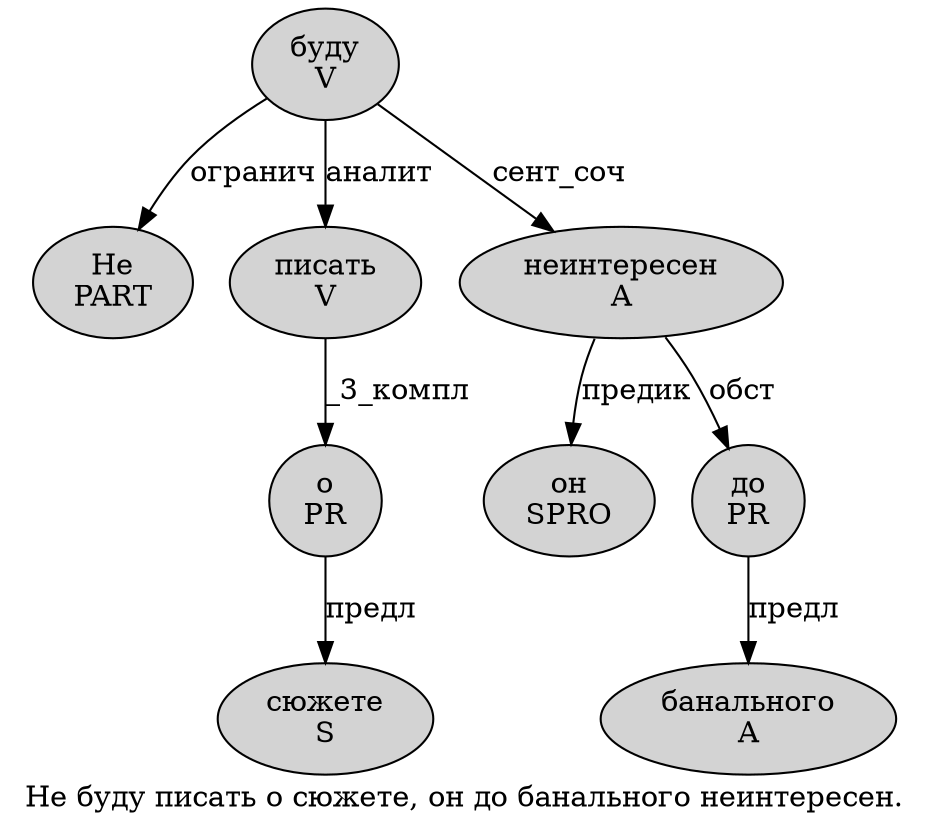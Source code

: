 digraph SENTENCE_4838 {
	graph [label="Не буду писать о сюжете, он до банального неинтересен."]
	node [style=filled]
		0 [label="Не
PART" color="" fillcolor=lightgray penwidth=1 shape=ellipse]
		1 [label="буду
V" color="" fillcolor=lightgray penwidth=1 shape=ellipse]
		2 [label="писать
V" color="" fillcolor=lightgray penwidth=1 shape=ellipse]
		3 [label="о
PR" color="" fillcolor=lightgray penwidth=1 shape=ellipse]
		4 [label="сюжете
S" color="" fillcolor=lightgray penwidth=1 shape=ellipse]
		6 [label="он
SPRO" color="" fillcolor=lightgray penwidth=1 shape=ellipse]
		7 [label="до
PR" color="" fillcolor=lightgray penwidth=1 shape=ellipse]
		8 [label="банального
A" color="" fillcolor=lightgray penwidth=1 shape=ellipse]
		9 [label="неинтересен
A" color="" fillcolor=lightgray penwidth=1 shape=ellipse]
			2 -> 3 [label="_3_компл"]
			3 -> 4 [label="предл"]
			1 -> 0 [label="огранич"]
			1 -> 2 [label="аналит"]
			1 -> 9 [label="сент_соч"]
			7 -> 8 [label="предл"]
			9 -> 6 [label="предик"]
			9 -> 7 [label="обст"]
}